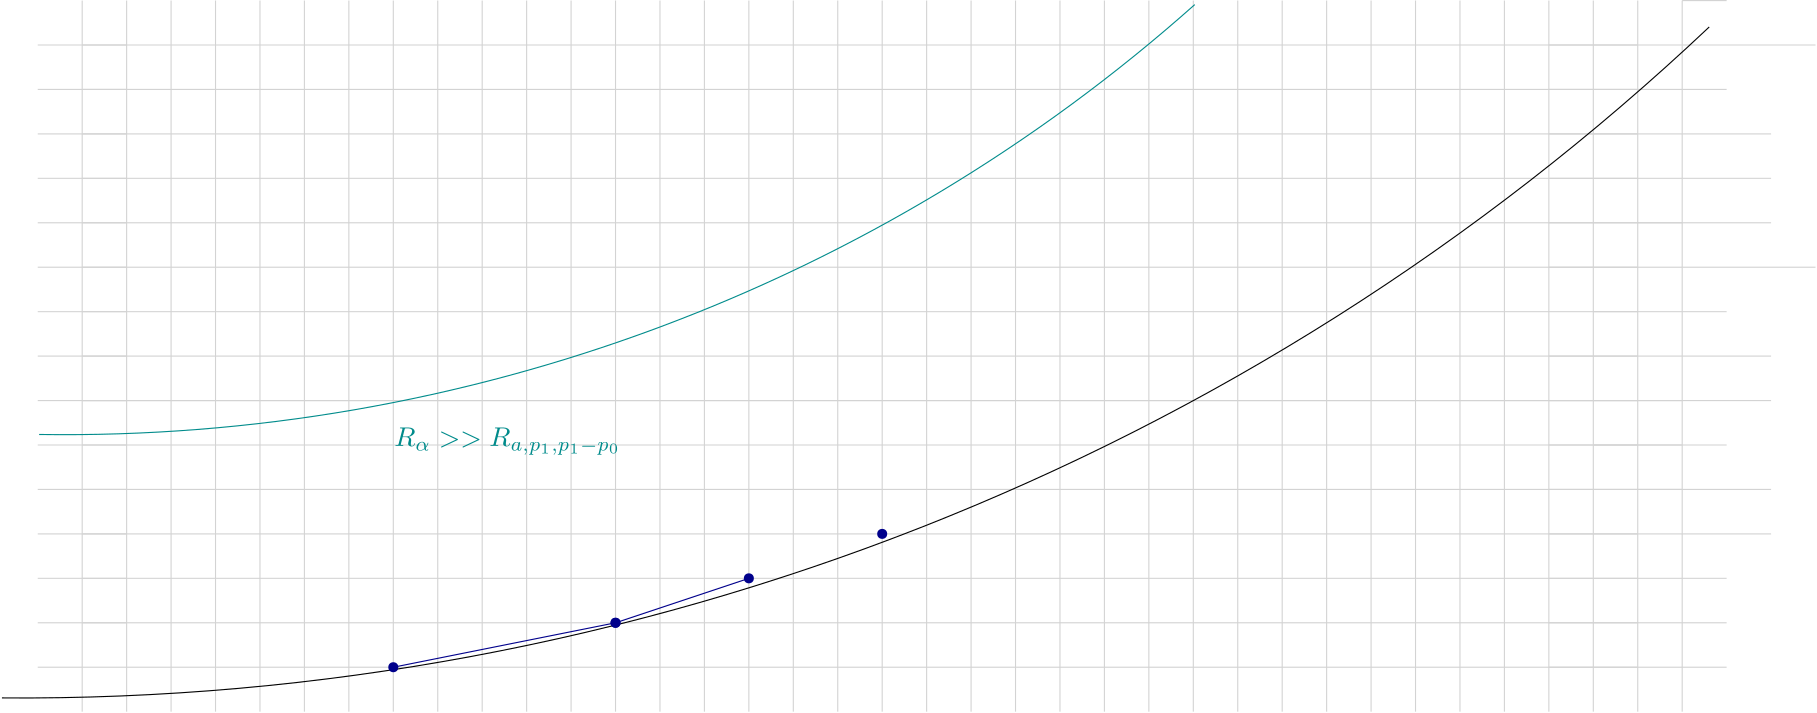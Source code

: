 <?xml version="1.0"?>
<!DOCTYPE ipe SYSTEM "ipe.dtd">
<ipe version="70005" creator="Ipe 7.1.1">
<info created="D:20130604104208" modified="D:20130604163213"/>
<ipestyle name="basic">
<symbol name="arrow/arc(spx)">
<path stroke="sym-stroke" fill="sym-stroke" pen="sym-pen">
0 0 m
-1 0.333 l
-1 -0.333 l
h
</path>
</symbol>
<symbol name="arrow/farc(spx)">
<path stroke="sym-stroke" fill="white" pen="sym-pen">
0 0 m
-1 0.333 l
-1 -0.333 l
h
</path>
</symbol>
<symbol name="mark/circle(sx)" transformations="translations">
<path fill="sym-stroke">
0.6 0 0 0.6 0 0 e
0.4 0 0 0.4 0 0 e
</path>
</symbol>
<symbol name="mark/disk(sx)" transformations="translations">
<path fill="sym-stroke">
0.6 0 0 0.6 0 0 e
</path>
</symbol>
<symbol name="mark/fdisk(sfx)" transformations="translations">
<group>
<path fill="sym-fill">
0.5 0 0 0.5 0 0 e
</path>
<path fill="sym-stroke" fillrule="eofill">
0.6 0 0 0.6 0 0 e
0.4 0 0 0.4 0 0 e
</path>
</group>
</symbol>
<symbol name="mark/box(sx)" transformations="translations">
<path fill="sym-stroke" fillrule="eofill">
-0.6 -0.6 m
0.6 -0.6 l
0.6 0.6 l
-0.6 0.6 l
h
-0.4 -0.4 m
0.4 -0.4 l
0.4 0.4 l
-0.4 0.4 l
h
</path>
</symbol>
<symbol name="mark/square(sx)" transformations="translations">
<path fill="sym-stroke">
-0.6 -0.6 m
0.6 -0.6 l
0.6 0.6 l
-0.6 0.6 l
h
</path>
</symbol>
<symbol name="mark/fsquare(sfx)" transformations="translations">
<group>
<path fill="sym-fill">
-0.5 -0.5 m
0.5 -0.5 l
0.5 0.5 l
-0.5 0.5 l
h
</path>
<path fill="sym-stroke" fillrule="eofill">
-0.6 -0.6 m
0.6 -0.6 l
0.6 0.6 l
-0.6 0.6 l
h
-0.4 -0.4 m
0.4 -0.4 l
0.4 0.4 l
-0.4 0.4 l
h
</path>
</group>
</symbol>
<symbol name="mark/cross(sx)" transformations="translations">
<group>
<path fill="sym-stroke">
-0.43 -0.57 m
0.57 0.43 l
0.43 0.57 l
-0.57 -0.43 l
h
</path>
<path fill="sym-stroke">
-0.43 0.57 m
0.57 -0.43 l
0.43 -0.57 l
-0.57 0.43 l
h
</path>
</group>
</symbol>
<symbol name="arrow/fnormal(spx)">
<path stroke="sym-stroke" fill="white" pen="sym-pen">
0 0 m
-1 0.333 l
-1 -0.333 l
h
</path>
</symbol>
<symbol name="arrow/pointed(spx)">
<path stroke="sym-stroke" fill="sym-stroke" pen="sym-pen">
0 0 m
-1 0.333 l
-0.8 0 l
-1 -0.333 l
h
</path>
</symbol>
<symbol name="arrow/fpointed(spx)">
<path stroke="sym-stroke" fill="white" pen="sym-pen">
0 0 m
-1 0.333 l
-0.8 0 l
-1 -0.333 l
h
</path>
</symbol>
<symbol name="arrow/linear(spx)">
<path stroke="sym-stroke" pen="sym-pen">
-1 0.333 m
0 0 l
-1 -0.333 l
</path>
</symbol>
<symbol name="arrow/fdouble(spx)">
<path stroke="sym-stroke" fill="white" pen="sym-pen">
0 0 m
-1 0.333 l
-1 -0.333 l
h
-1 0 m
-2 0.333 l
-2 -0.333 l
h
</path>
</symbol>
<symbol name="arrow/double(spx)">
<path stroke="sym-stroke" fill="sym-stroke" pen="sym-pen">
0 0 m
-1 0.333 l
-1 -0.333 l
h
-1 0 m
-2 0.333 l
-2 -0.333 l
h
</path>
</symbol>
<pen name="heavier" value="0.8"/>
<pen name="fat" value="1.2"/>
<pen name="ultrafat" value="2"/>
<symbolsize name="large" value="5"/>
<symbolsize name="small" value="2"/>
<symbolsize name="tiny" value="1.1"/>
<arrowsize name="large" value="10"/>
<arrowsize name="small" value="5"/>
<arrowsize name="tiny" value="3"/>
<color name="red" value="1 0 0"/>
<color name="green" value="0 1 0"/>
<color name="blue" value="0 0 1"/>
<color name="yellow" value="1 1 0"/>
<color name="orange" value="1 0.647 0"/>
<color name="gold" value="1 0.843 0"/>
<color name="purple" value="0.627 0.125 0.941"/>
<color name="gray" value="0.745"/>
<color name="brown" value="0.647 0.165 0.165"/>
<color name="navy" value="0 0 0.502"/>
<color name="pink" value="1 0.753 0.796"/>
<color name="seagreen" value="0.18 0.545 0.341"/>
<color name="turquoise" value="0.251 0.878 0.816"/>
<color name="violet" value="0.933 0.51 0.933"/>
<color name="darkblue" value="0 0 0.545"/>
<color name="darkcyan" value="0 0.545 0.545"/>
<color name="darkgray" value="0.663"/>
<color name="darkgreen" value="0 0.392 0"/>
<color name="darkmagenta" value="0.545 0 0.545"/>
<color name="darkorange" value="1 0.549 0"/>
<color name="darkred" value="0.545 0 0"/>
<color name="lightblue" value="0.678 0.847 0.902"/>
<color name="lightcyan" value="0.878 1 1"/>
<color name="lightgray" value="0.827"/>
<color name="lightgreen" value="0.565 0.933 0.565"/>
<color name="lightyellow" value="1 1 0.878"/>
<dashstyle name="dashed" value="[4] 0"/>
<dashstyle name="dotted" value="[1 3] 0"/>
<dashstyle name="dash dotted" value="[4 2 1 2] 0"/>
<dashstyle name="dash dot dotted" value="[4 2 1 2 1 2] 0"/>
<textsize name="large" value="\large"/>
<textsize name="Large" value="\Large"/>
<textsize name="LARGE" value="\LARGE"/>
<textsize name="huge" value="\huge"/>
<textsize name="Huge" value="\Huge"/>
<textsize name="small" value="\small"/>
<textsize name="footnote" value="\footnotesize"/>
<textsize name="tiny" value="\tiny"/>
<textstyle name="center" begin="\begin{center}" end="\end{center}"/>
<textstyle name="itemize" begin="\begin{itemize}" end="\end{itemize}"/>
<textstyle name="item" begin="\begin{itemize}\item{}" end="\end{itemize}"/>
<gridsize name="4 pts" value="4"/>
<gridsize name="8 pts (~3 mm)" value="8"/>
<gridsize name="16 pts (~6 mm)" value="16"/>
<gridsize name="32 pts (~12 mm)" value="32"/>
<gridsize name="10 pts (~3.5 mm)" value="10"/>
<gridsize name="20 pts (~7 mm)" value="20"/>
<gridsize name="14 pts (~5 mm)" value="14"/>
<gridsize name="28 pts (~10 mm)" value="28"/>
<gridsize name="56 pts (~20 mm)" value="56"/>
<anglesize name="90 deg" value="90"/>
<anglesize name="60 deg" value="60"/>
<anglesize name="45 deg" value="45"/>
<anglesize name="30 deg" value="30"/>
<anglesize name="22.5 deg" value="22.5"/>
<tiling name="falling" angle="-60" step="4" width="1"/>
<tiling name="rising" angle="30" step="4" width="1"/>
</ipestyle>
<page>
<layer name="alpha"/>
<view layers="alpha" active="alpha"/>
<path layer="alpha" stroke="lightgray">
576 560 m
16 560 l
</path>
<path stroke="lightgray">
16 544 m
576 544 l
</path>
<path stroke="lightgray">
576 528 m
16 528 l
</path>
<path stroke="lightgray">
16 512 m
576 512 l
</path>
<path stroke="lightgray">
576 496 m
16 496 l
</path>
<path stroke="lightgray">
16 480 m
576 480 l
</path>
<path stroke="lightgray">
576 464 m
16 464 l
</path>
<path stroke="lightgray">
16 448 m
576 448 l
</path>
<path stroke="lightgray">
576 432 m
16 432 l
</path>
<path stroke="lightgray">
16 416 m
576 416 l
</path>
<path stroke="lightgray">
576 432 m
16 432 l
</path>
<path stroke="lightgray">
16 400 m
576 400 l
</path>
<path stroke="lightgray">
576 384 m
16 384 l
</path>
<path stroke="lightgray">
16 368 m
576 368 l
</path>
<path stroke="lightgray">
576 352 m
16 352 l
</path>
<path stroke="lightgray">
16 336 m
576 336 l
</path>
<path stroke="lightgray">
32 320 m
32 576 l
</path>
<path stroke="lightgray">
48 576 m
48 320 l
</path>
<path stroke="lightgray">
64 576 m
64 320 l
</path>
<path stroke="lightgray">
80 320 m
80 576 l
</path>
<path stroke="lightgray">
96 576 m
96 320 l
</path>
<path stroke="lightgray">
112 320 m
112 576 l
</path>
<path stroke="lightgray">
128 576 m
128 320 l
</path>
<path stroke="lightgray">
144 320 m
144 576 l
</path>
<path stroke="lightgray">
160 576 m
160 320 l
</path>
<path stroke="lightgray">
176 320 m
176 576 l
</path>
<path stroke="lightgray">
192 576 m
192 320 l
</path>
<path stroke="lightgray">
208 320 m
208 576 l
</path>
<path stroke="lightgray">
224 576 m
224 320 l
</path>
<path stroke="lightgray">
240 320 m
240 576 l
</path>
<path stroke="lightgray">
256 576 m
256 320 l
</path>
<path stroke="lightgray">
272 320 m
272 576 l
</path>
<path stroke="lightgray">
288 576 m
288 320 l
</path>
<path stroke="lightgray">
304 320 m
304 576 l
</path>
<path stroke="lightgray">
320 576 m
320 320 l
</path>
<path stroke="lightgray">
336 320 m
336 576 l
</path>
<path stroke="lightgray">
352 576 m
352 320 l
</path>
<path stroke="lightgray">
368 320 m
368 576 l
</path>
<path stroke="lightgray">
384 576 m
384 320 l
</path>
<path stroke="lightgray">
400 320 m
400 576 l
</path>
<path stroke="lightgray">
416 576 m
416 320 l
416 320 l
</path>
<path stroke="lightgray">
432 320 m
432 576 l
</path>
<path stroke="lightgray">
448 576 m
448 320 l
448 320 l
</path>
<path stroke="lightgray">
464 320 m
464 576 l
</path>
<path stroke="lightgray">
480 576 m
480 320 l
</path>
<path stroke="lightgray">
496 320 m
496 576 l
</path>
<path stroke="lightgray">
512 320 m
512 576 l
</path>
<path stroke="lightgray">
528 576 m
528 320 l
</path>
<path stroke="lightgray">
544 320 m
544 576 l
</path>
<path stroke="lightgray">
560 576 m
560 320 l
</path>
<path stroke="lightgray">
576 576 m
576 320 l
</path>
<path stroke="lightgray">
592 576 m
592 320 l
</path>
<path stroke="lightgray">
16 576 m
16 320 l
</path>
<path stroke="lightgray">
16 336 m
0 336 l
</path>
<path stroke="lightgray">
32 352 m
0 352 l
</path>
<path stroke="lightgray">
0 368 m
32 368 l
</path>
<path stroke="lightgray">
32 384 m
0 384 l
</path>
<path stroke="lightgray">
0 400 m
32 400 l
</path>
<path stroke="lightgray">
32 416 m
0 416 l
</path>
<path stroke="lightgray">
0 432 m
32 432 l
</path>
<path stroke="lightgray">
32 448 m
0 448 l
</path>
<path stroke="lightgray">
32 464 m
0 464 l
</path>
<path stroke="lightgray">
0 480 m
32 480 l
</path>
<path stroke="lightgray">
32 496 m
0 496 l
</path>
<path stroke="lightgray">
0 512 m
32 512 l
</path>
<path stroke="lightgray">
32 528 m
0 528 l
</path>
<path stroke="lightgray">
0 544 m
32 544 l
</path>
<path stroke="lightgray">
32 560 m
0 560 l
</path>
<path stroke="lightgray">
544 560 m
592 560 l
</path>
<path stroke="lightgray">
544 544 m
592 544 l
</path>
<path stroke="lightgray">
544 528 m
592 528 l
</path>
<path stroke="lightgray">
544 512 m
592 512 l
</path>
<path stroke="lightgray">
544 496 m
592 496 l
</path>
<path stroke="lightgray">
544 480 m
592 480 l
</path>
<path stroke="lightgray">
560 464 m
608 464 l
</path>
<path stroke="lightgray">
544 448 m
592 448 l
</path>
<path stroke="lightgray">
544 432 m
592 432 l
</path>
<path stroke="lightgray">
544 416 m
592 416 l
</path>
<path stroke="lightgray">
544 400 m
592 400 l
</path>
<path stroke="lightgray">
544 384 m
624 384 l
</path>
<path stroke="lightgray">
544 368 m
608 368 l
</path>
<path stroke="lightgray">
544 352 m
608 352 l
</path>
<path stroke="lightgray">
544 336 m
608 336 l
</path>
<path stroke="lightgray">
576 400 m
624 400 l
624 400 l
</path>
<path stroke="lightgray">
560 416 m
608 416 l
</path>
<path stroke="lightgray">
576 432 m
624 432 l
</path>
<path stroke="lightgray">
592 448 m
624 448 l
</path>
<path stroke="lightgray">
592 480 m
640 480 l
</path>
<path stroke="lightgray">
576 496 m
624 496 l
</path>
<path stroke="lightgray">
592 512 m
624 512 l
</path>
<path stroke="lightgray">
592 528 m
624 528 l
</path>
<path stroke="lightgray">
592 544 m
608 544 l
</path>
<path stroke="lightgray">
592 560 m
640 560 l
</path>
<path stroke="lightgray">
592 576 m
608 576 l
</path>
<path stroke="black">
-12.8883 324.954 m
885.148 0 0 885.148 -5.96419 1210.07 601.727 566.492 a
</path>
<use matrix="1 0 0 1 80 16" name="mark/disk(sx)" pos="128 336" size="normal" stroke="darkblue"/>
<use name="mark/disk(sx)" pos="208 352" size="normal" stroke="darkblue"/>
<path stroke="darkcyan">
0.499072 419.785 m
612.011 0 0 612.011 9.65678 1031.73 416.521 574.541 a
</path>
<text matrix="1 0 0 1 -68.3668 -49.4042" transformations="translations" pos="196.676 464.846" stroke="darkcyan" type="label" valign="baseline">$R_{\alpha} &gt;&gt; R_{a, p_1, p_1 - p_0}$</text>
<use name="mark/disk(sx)" pos="128 336" size="normal" stroke="darkblue"/>
<use name="mark/disk(sx)" pos="256 368" size="normal" stroke="darkblue"/>
<path stroke="darkblue">
128 336 m
208 352 l
256 368 l
256 368 l
</path>
<use name="mark/disk(sx)" pos="304 384" size="normal" stroke="darkblue"/>
</page>
</ipe>
